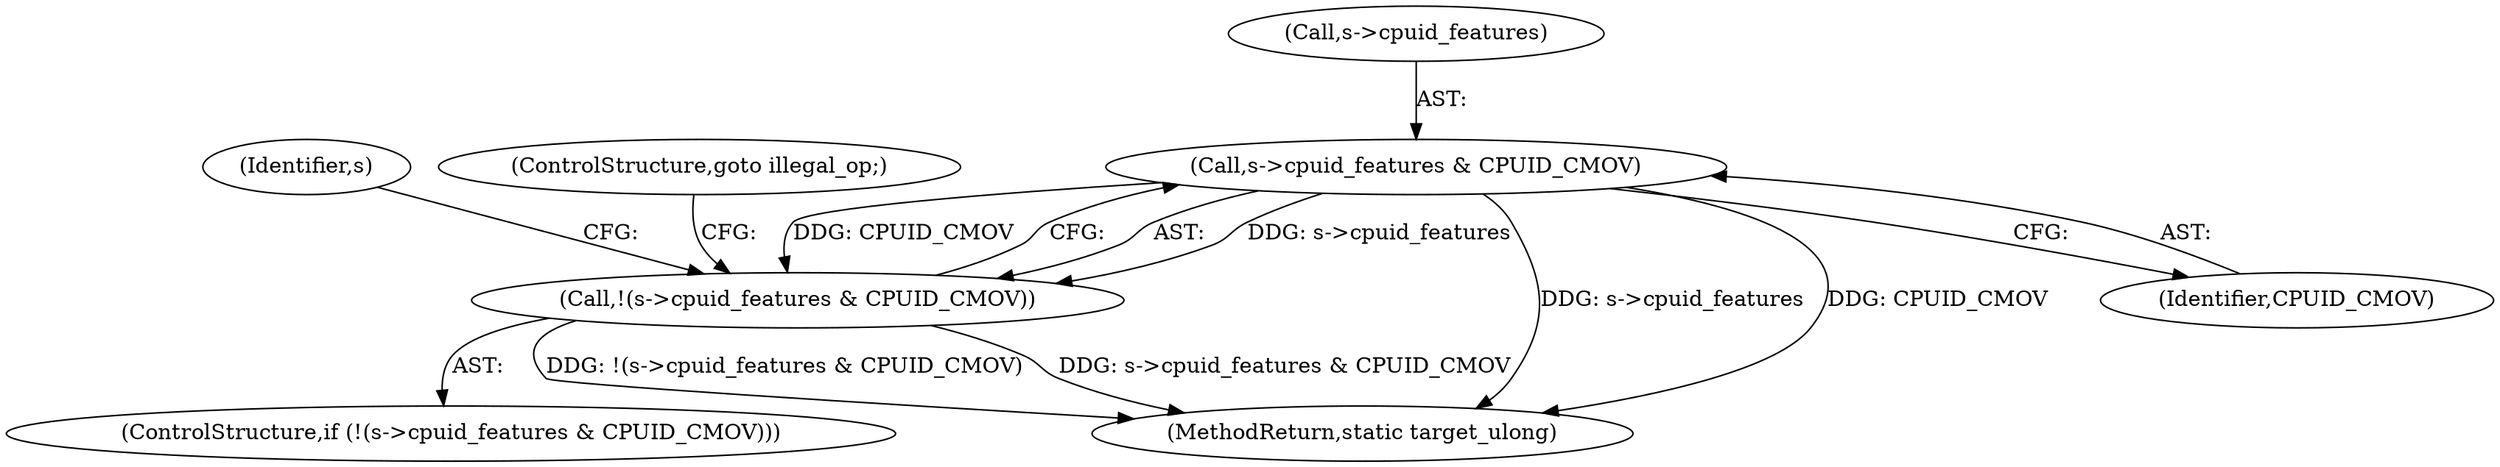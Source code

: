 digraph "0_qemu_30663fd26c0307e414622c7a8607fbc04f92ec14@pointer" {
"1005173" [label="(Call,s->cpuid_features & CPUID_CMOV)"];
"1005172" [label="(Call,!(s->cpuid_features & CPUID_CMOV))"];
"1005181" [label="(Identifier,s)"];
"1011840" [label="(MethodReturn,static target_ulong)"];
"1005177" [label="(Identifier,CPUID_CMOV)"];
"1005173" [label="(Call,s->cpuid_features & CPUID_CMOV)"];
"1005172" [label="(Call,!(s->cpuid_features & CPUID_CMOV))"];
"1005179" [label="(ControlStructure,goto illegal_op;)"];
"1005174" [label="(Call,s->cpuid_features)"];
"1005171" [label="(ControlStructure,if (!(s->cpuid_features & CPUID_CMOV)))"];
"1005173" -> "1005172"  [label="AST: "];
"1005173" -> "1005177"  [label="CFG: "];
"1005174" -> "1005173"  [label="AST: "];
"1005177" -> "1005173"  [label="AST: "];
"1005172" -> "1005173"  [label="CFG: "];
"1005173" -> "1011840"  [label="DDG: s->cpuid_features"];
"1005173" -> "1011840"  [label="DDG: CPUID_CMOV"];
"1005173" -> "1005172"  [label="DDG: s->cpuid_features"];
"1005173" -> "1005172"  [label="DDG: CPUID_CMOV"];
"1005172" -> "1005171"  [label="AST: "];
"1005179" -> "1005172"  [label="CFG: "];
"1005181" -> "1005172"  [label="CFG: "];
"1005172" -> "1011840"  [label="DDG: !(s->cpuid_features & CPUID_CMOV)"];
"1005172" -> "1011840"  [label="DDG: s->cpuid_features & CPUID_CMOV"];
}
